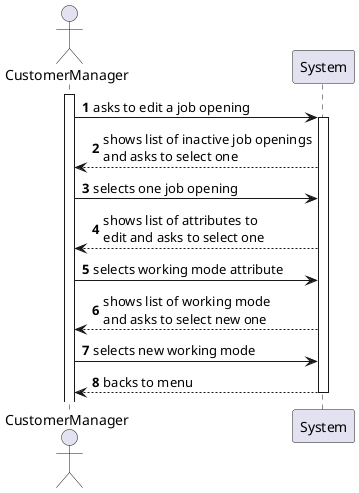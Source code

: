 @startuml
'https://plantuml.com/sequence-diagram

autonumber

actor CustomerManager
participant System

activate CustomerManager
CustomerManager -> System : asks to edit a job opening
activate System
System --> CustomerManager : shows list of inactive job openings\nand asks to select one
CustomerManager -> System : selects one job opening
System --> CustomerManager : shows list of attributes to\nedit and asks to select one
CustomerManager -> System : selects working mode attribute
System --> CustomerManager : shows list of working mode\nand asks to select new one
CustomerManager -> System : selects new working mode
System --> CustomerManager : backs to menu
deactivate System

@enduml